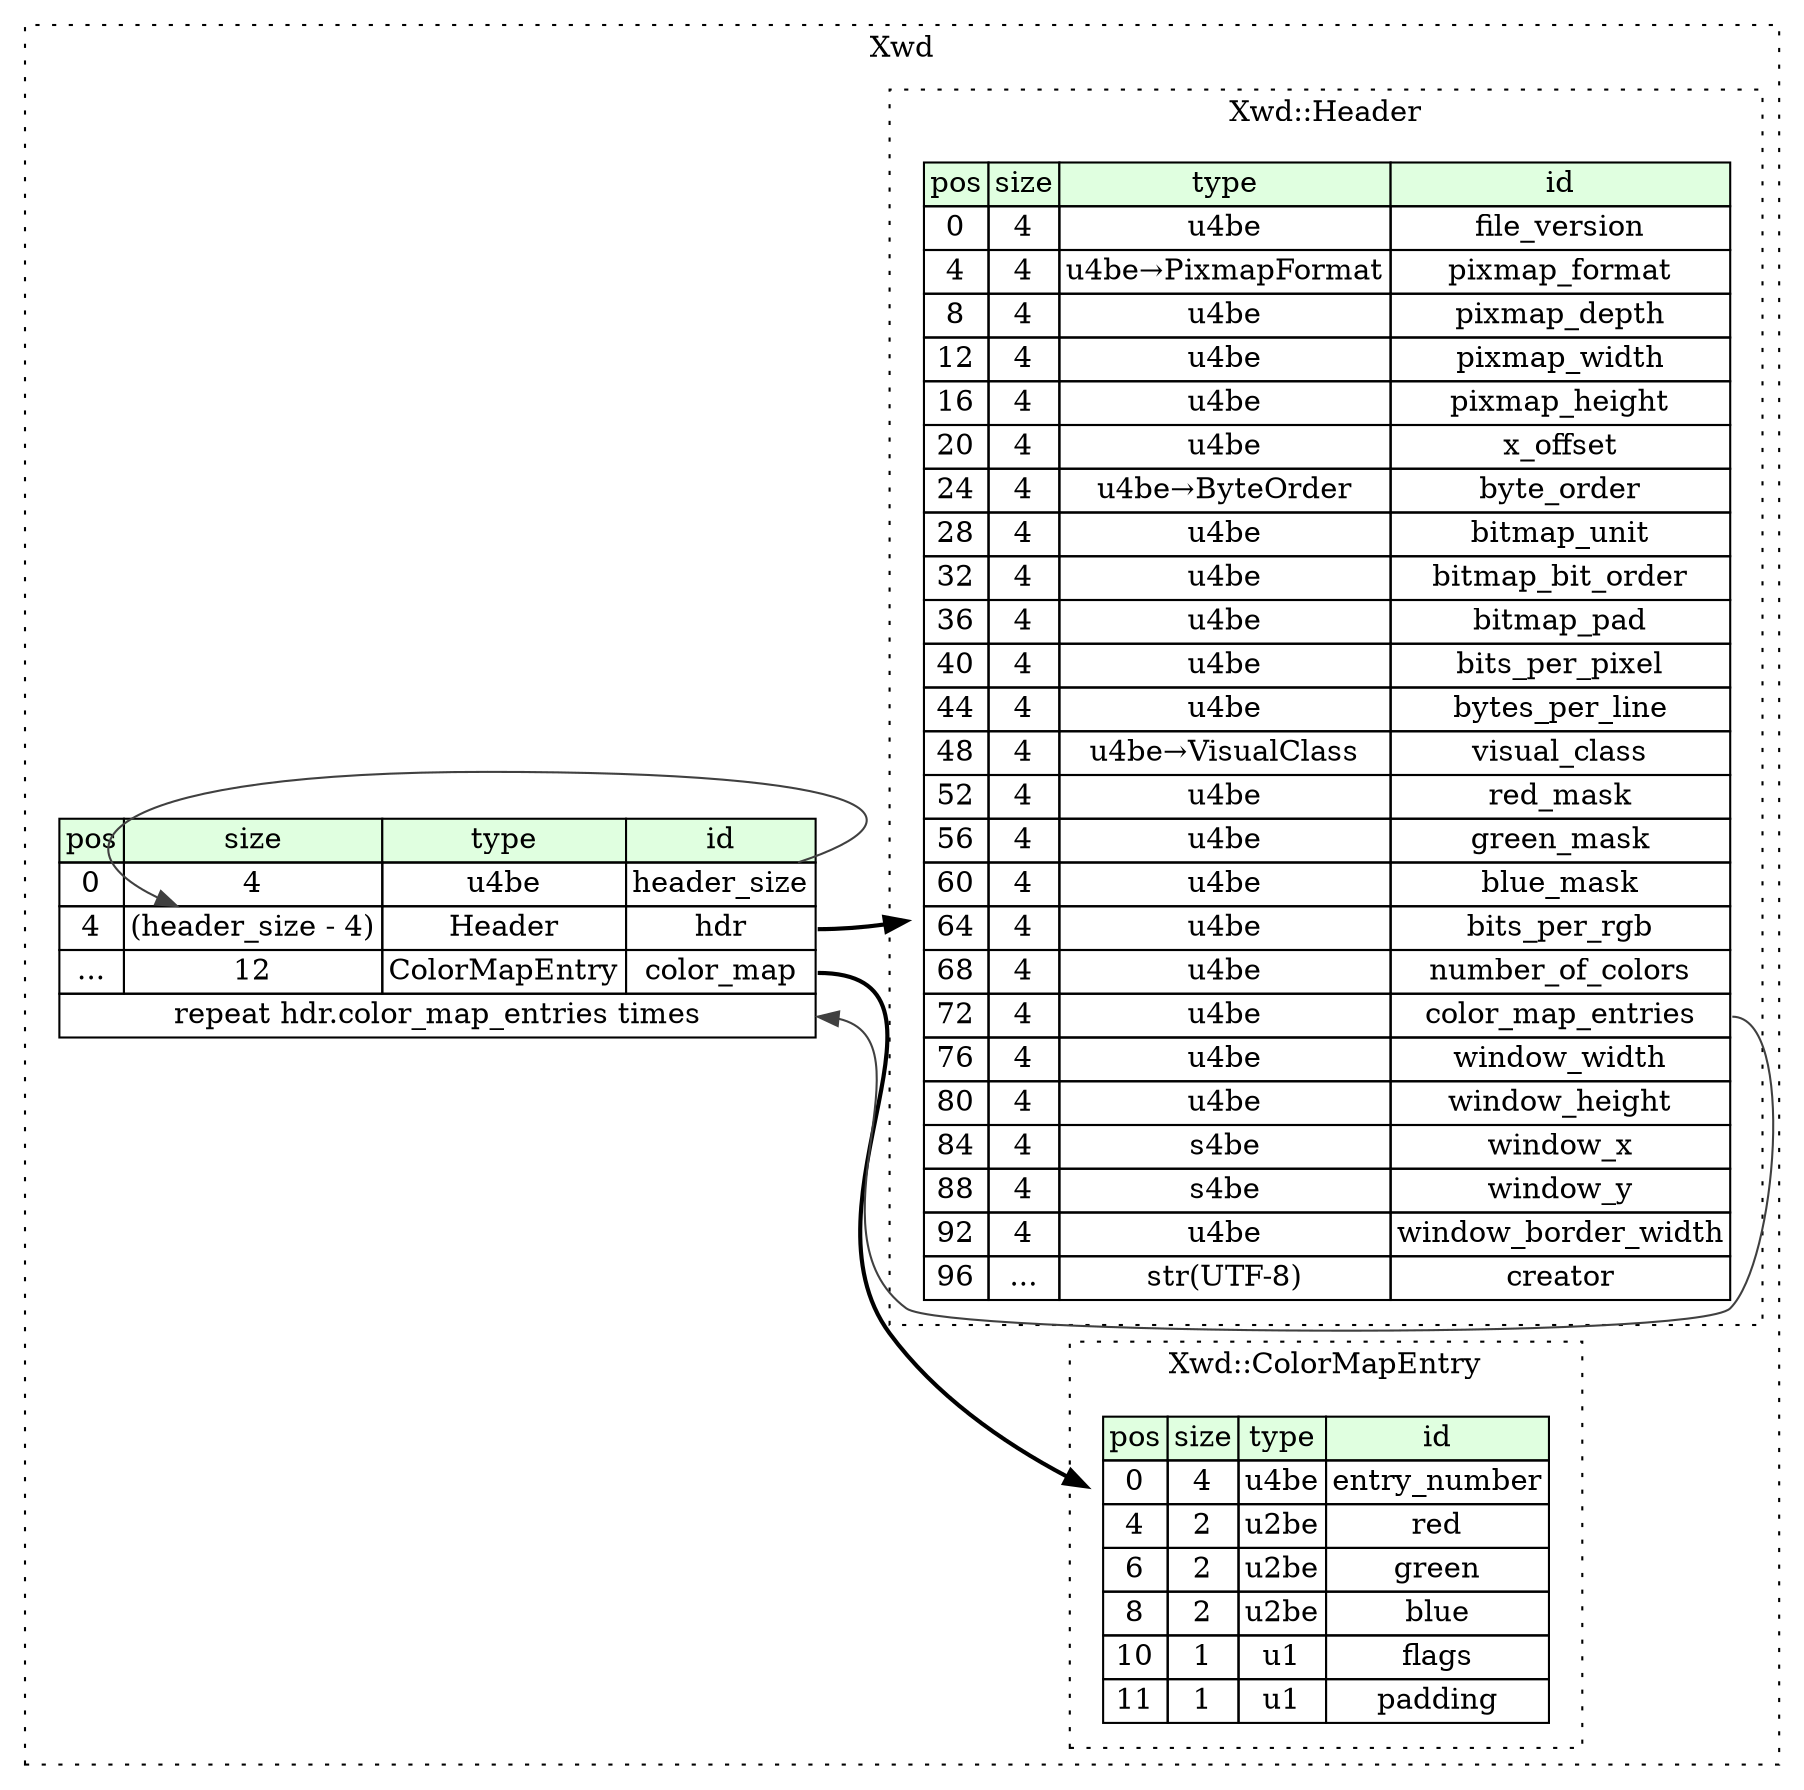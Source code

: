 digraph {
	rankdir=LR;
	node [shape=plaintext];
	subgraph cluster__xwd {
		label="Xwd";
		graph[style=dotted];

		xwd__seq [label=<<TABLE BORDER="0" CELLBORDER="1" CELLSPACING="0">
			<TR><TD BGCOLOR="#E0FFE0">pos</TD><TD BGCOLOR="#E0FFE0">size</TD><TD BGCOLOR="#E0FFE0">type</TD><TD BGCOLOR="#E0FFE0">id</TD></TR>
			<TR><TD PORT="header_size_pos">0</TD><TD PORT="header_size_size">4</TD><TD>u4be</TD><TD PORT="header_size_type">header_size</TD></TR>
			<TR><TD PORT="hdr_pos">4</TD><TD PORT="hdr_size">(header_size - 4)</TD><TD>Header</TD><TD PORT="hdr_type">hdr</TD></TR>
			<TR><TD PORT="color_map_pos">...</TD><TD PORT="color_map_size">12</TD><TD>ColorMapEntry</TD><TD PORT="color_map_type">color_map</TD></TR>
			<TR><TD COLSPAN="4" PORT="color_map__repeat">repeat hdr.color_map_entries times</TD></TR>
		</TABLE>>];
		subgraph cluster__header {
			label="Xwd::Header";
			graph[style=dotted];

			header__seq [label=<<TABLE BORDER="0" CELLBORDER="1" CELLSPACING="0">
				<TR><TD BGCOLOR="#E0FFE0">pos</TD><TD BGCOLOR="#E0FFE0">size</TD><TD BGCOLOR="#E0FFE0">type</TD><TD BGCOLOR="#E0FFE0">id</TD></TR>
				<TR><TD PORT="file_version_pos">0</TD><TD PORT="file_version_size">4</TD><TD>u4be</TD><TD PORT="file_version_type">file_version</TD></TR>
				<TR><TD PORT="pixmap_format_pos">4</TD><TD PORT="pixmap_format_size">4</TD><TD>u4be→PixmapFormat</TD><TD PORT="pixmap_format_type">pixmap_format</TD></TR>
				<TR><TD PORT="pixmap_depth_pos">8</TD><TD PORT="pixmap_depth_size">4</TD><TD>u4be</TD><TD PORT="pixmap_depth_type">pixmap_depth</TD></TR>
				<TR><TD PORT="pixmap_width_pos">12</TD><TD PORT="pixmap_width_size">4</TD><TD>u4be</TD><TD PORT="pixmap_width_type">pixmap_width</TD></TR>
				<TR><TD PORT="pixmap_height_pos">16</TD><TD PORT="pixmap_height_size">4</TD><TD>u4be</TD><TD PORT="pixmap_height_type">pixmap_height</TD></TR>
				<TR><TD PORT="x_offset_pos">20</TD><TD PORT="x_offset_size">4</TD><TD>u4be</TD><TD PORT="x_offset_type">x_offset</TD></TR>
				<TR><TD PORT="byte_order_pos">24</TD><TD PORT="byte_order_size">4</TD><TD>u4be→ByteOrder</TD><TD PORT="byte_order_type">byte_order</TD></TR>
				<TR><TD PORT="bitmap_unit_pos">28</TD><TD PORT="bitmap_unit_size">4</TD><TD>u4be</TD><TD PORT="bitmap_unit_type">bitmap_unit</TD></TR>
				<TR><TD PORT="bitmap_bit_order_pos">32</TD><TD PORT="bitmap_bit_order_size">4</TD><TD>u4be</TD><TD PORT="bitmap_bit_order_type">bitmap_bit_order</TD></TR>
				<TR><TD PORT="bitmap_pad_pos">36</TD><TD PORT="bitmap_pad_size">4</TD><TD>u4be</TD><TD PORT="bitmap_pad_type">bitmap_pad</TD></TR>
				<TR><TD PORT="bits_per_pixel_pos">40</TD><TD PORT="bits_per_pixel_size">4</TD><TD>u4be</TD><TD PORT="bits_per_pixel_type">bits_per_pixel</TD></TR>
				<TR><TD PORT="bytes_per_line_pos">44</TD><TD PORT="bytes_per_line_size">4</TD><TD>u4be</TD><TD PORT="bytes_per_line_type">bytes_per_line</TD></TR>
				<TR><TD PORT="visual_class_pos">48</TD><TD PORT="visual_class_size">4</TD><TD>u4be→VisualClass</TD><TD PORT="visual_class_type">visual_class</TD></TR>
				<TR><TD PORT="red_mask_pos">52</TD><TD PORT="red_mask_size">4</TD><TD>u4be</TD><TD PORT="red_mask_type">red_mask</TD></TR>
				<TR><TD PORT="green_mask_pos">56</TD><TD PORT="green_mask_size">4</TD><TD>u4be</TD><TD PORT="green_mask_type">green_mask</TD></TR>
				<TR><TD PORT="blue_mask_pos">60</TD><TD PORT="blue_mask_size">4</TD><TD>u4be</TD><TD PORT="blue_mask_type">blue_mask</TD></TR>
				<TR><TD PORT="bits_per_rgb_pos">64</TD><TD PORT="bits_per_rgb_size">4</TD><TD>u4be</TD><TD PORT="bits_per_rgb_type">bits_per_rgb</TD></TR>
				<TR><TD PORT="number_of_colors_pos">68</TD><TD PORT="number_of_colors_size">4</TD><TD>u4be</TD><TD PORT="number_of_colors_type">number_of_colors</TD></TR>
				<TR><TD PORT="color_map_entries_pos">72</TD><TD PORT="color_map_entries_size">4</TD><TD>u4be</TD><TD PORT="color_map_entries_type">color_map_entries</TD></TR>
				<TR><TD PORT="window_width_pos">76</TD><TD PORT="window_width_size">4</TD><TD>u4be</TD><TD PORT="window_width_type">window_width</TD></TR>
				<TR><TD PORT="window_height_pos">80</TD><TD PORT="window_height_size">4</TD><TD>u4be</TD><TD PORT="window_height_type">window_height</TD></TR>
				<TR><TD PORT="window_x_pos">84</TD><TD PORT="window_x_size">4</TD><TD>s4be</TD><TD PORT="window_x_type">window_x</TD></TR>
				<TR><TD PORT="window_y_pos">88</TD><TD PORT="window_y_size">4</TD><TD>s4be</TD><TD PORT="window_y_type">window_y</TD></TR>
				<TR><TD PORT="window_border_width_pos">92</TD><TD PORT="window_border_width_size">4</TD><TD>u4be</TD><TD PORT="window_border_width_type">window_border_width</TD></TR>
				<TR><TD PORT="creator_pos">96</TD><TD PORT="creator_size">...</TD><TD>str(UTF-8)</TD><TD PORT="creator_type">creator</TD></TR>
			</TABLE>>];
		}
		subgraph cluster__color_map_entry {
			label="Xwd::ColorMapEntry";
			graph[style=dotted];

			color_map_entry__seq [label=<<TABLE BORDER="0" CELLBORDER="1" CELLSPACING="0">
				<TR><TD BGCOLOR="#E0FFE0">pos</TD><TD BGCOLOR="#E0FFE0">size</TD><TD BGCOLOR="#E0FFE0">type</TD><TD BGCOLOR="#E0FFE0">id</TD></TR>
				<TR><TD PORT="entry_number_pos">0</TD><TD PORT="entry_number_size">4</TD><TD>u4be</TD><TD PORT="entry_number_type">entry_number</TD></TR>
				<TR><TD PORT="red_pos">4</TD><TD PORT="red_size">2</TD><TD>u2be</TD><TD PORT="red_type">red</TD></TR>
				<TR><TD PORT="green_pos">6</TD><TD PORT="green_size">2</TD><TD>u2be</TD><TD PORT="green_type">green</TD></TR>
				<TR><TD PORT="blue_pos">8</TD><TD PORT="blue_size">2</TD><TD>u2be</TD><TD PORT="blue_type">blue</TD></TR>
				<TR><TD PORT="flags_pos">10</TD><TD PORT="flags_size">1</TD><TD>u1</TD><TD PORT="flags_type">flags</TD></TR>
				<TR><TD PORT="padding_pos">11</TD><TD PORT="padding_size">1</TD><TD>u1</TD><TD PORT="padding_type">padding</TD></TR>
			</TABLE>>];
		}
	}
	xwd__seq:header_size_type -> xwd__seq:hdr_size [color="#404040"];
	xwd__seq:hdr_type -> header__seq [style=bold];
	xwd__seq:color_map_type -> color_map_entry__seq [style=bold];
	header__seq:color_map_entries_type -> xwd__seq:color_map__repeat [color="#404040"];
}
